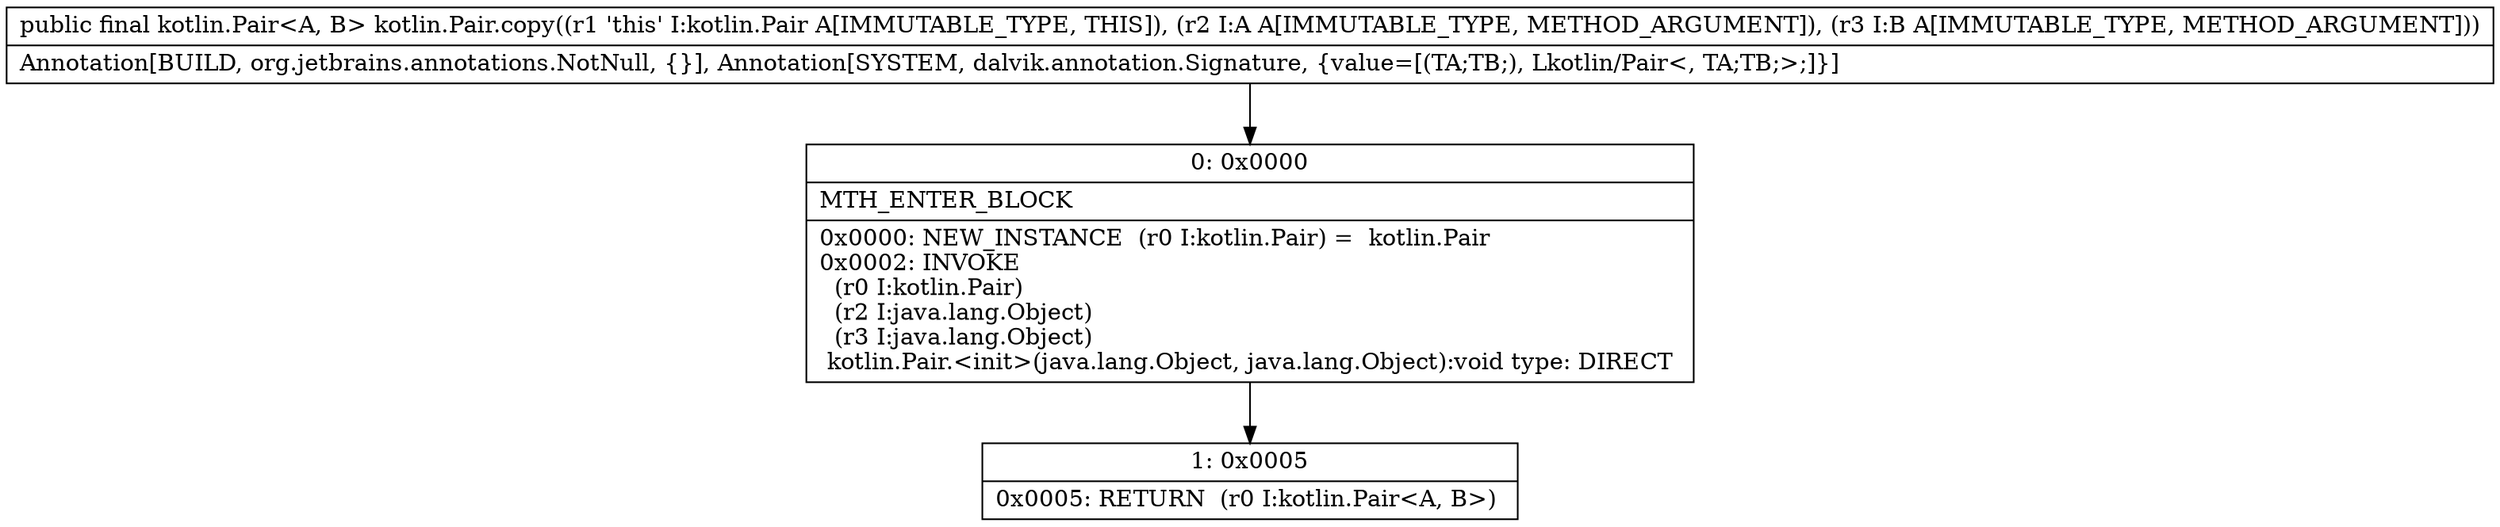 digraph "CFG forkotlin.Pair.copy(Ljava\/lang\/Object;Ljava\/lang\/Object;)Lkotlin\/Pair;" {
Node_0 [shape=record,label="{0\:\ 0x0000|MTH_ENTER_BLOCK\l|0x0000: NEW_INSTANCE  (r0 I:kotlin.Pair) =  kotlin.Pair \l0x0002: INVOKE  \l  (r0 I:kotlin.Pair)\l  (r2 I:java.lang.Object)\l  (r3 I:java.lang.Object)\l kotlin.Pair.\<init\>(java.lang.Object, java.lang.Object):void type: DIRECT \l}"];
Node_1 [shape=record,label="{1\:\ 0x0005|0x0005: RETURN  (r0 I:kotlin.Pair\<A, B\>) \l}"];
MethodNode[shape=record,label="{public final kotlin.Pair\<A, B\> kotlin.Pair.copy((r1 'this' I:kotlin.Pair A[IMMUTABLE_TYPE, THIS]), (r2 I:A A[IMMUTABLE_TYPE, METHOD_ARGUMENT]), (r3 I:B A[IMMUTABLE_TYPE, METHOD_ARGUMENT]))  | Annotation[BUILD, org.jetbrains.annotations.NotNull, \{\}], Annotation[SYSTEM, dalvik.annotation.Signature, \{value=[(TA;TB;), Lkotlin\/Pair\<, TA;TB;\>;]\}]\l}"];
MethodNode -> Node_0;
Node_0 -> Node_1;
}

